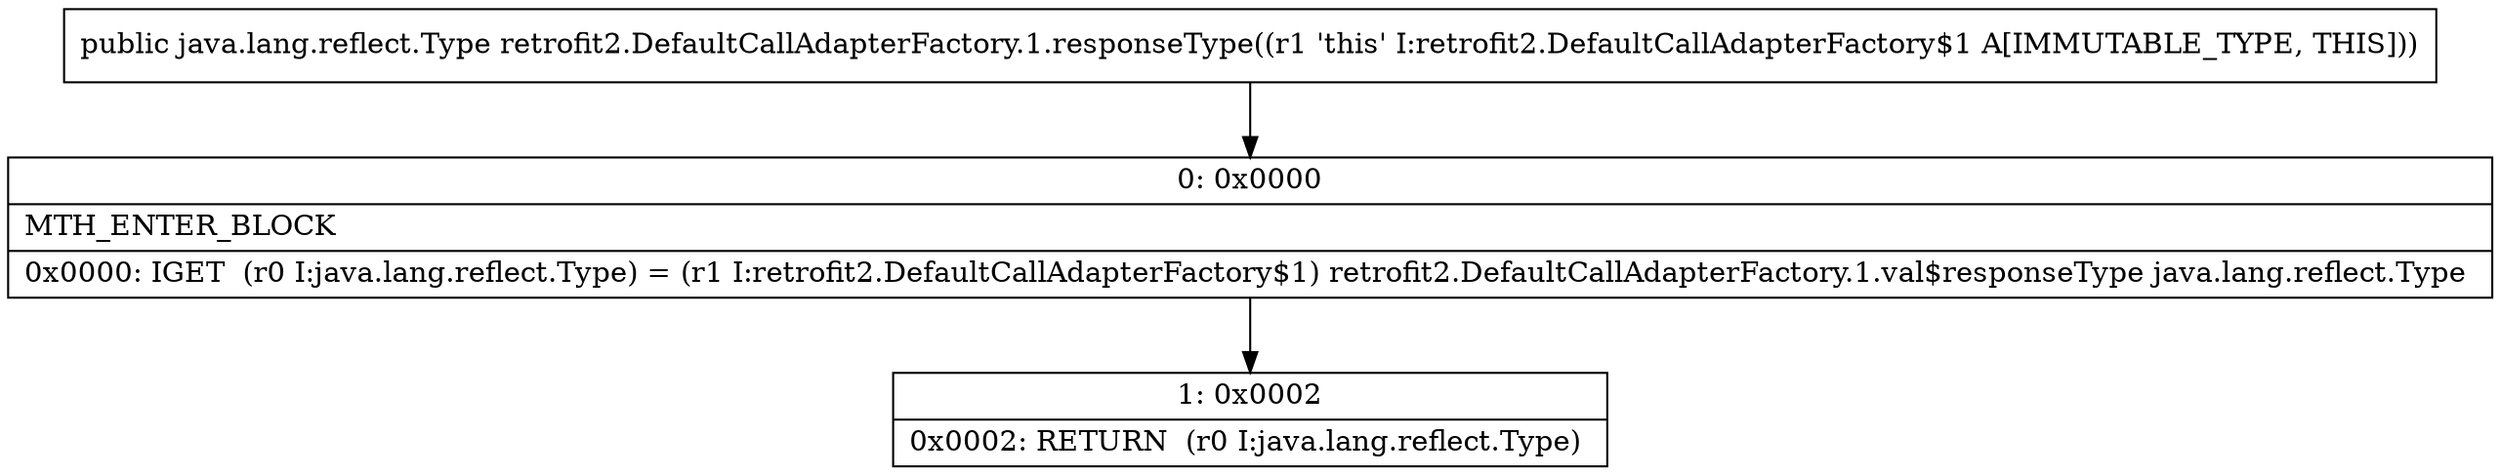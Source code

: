 digraph "CFG forretrofit2.DefaultCallAdapterFactory.1.responseType()Ljava\/lang\/reflect\/Type;" {
Node_0 [shape=record,label="{0\:\ 0x0000|MTH_ENTER_BLOCK\l|0x0000: IGET  (r0 I:java.lang.reflect.Type) = (r1 I:retrofit2.DefaultCallAdapterFactory$1) retrofit2.DefaultCallAdapterFactory.1.val$responseType java.lang.reflect.Type \l}"];
Node_1 [shape=record,label="{1\:\ 0x0002|0x0002: RETURN  (r0 I:java.lang.reflect.Type) \l}"];
MethodNode[shape=record,label="{public java.lang.reflect.Type retrofit2.DefaultCallAdapterFactory.1.responseType((r1 'this' I:retrofit2.DefaultCallAdapterFactory$1 A[IMMUTABLE_TYPE, THIS])) }"];
MethodNode -> Node_0;
Node_0 -> Node_1;
}

